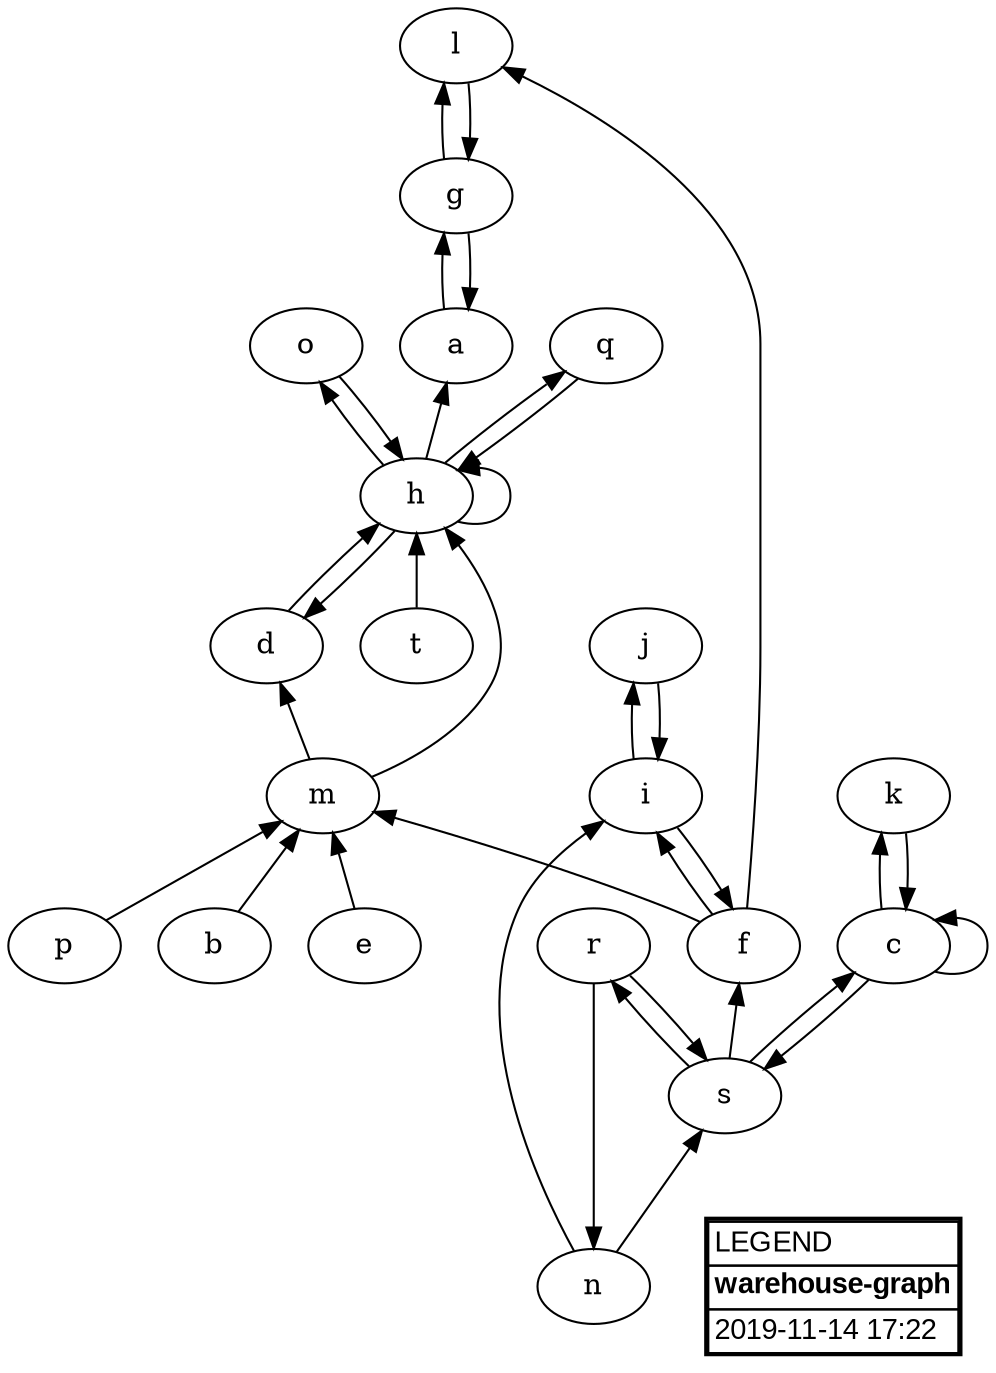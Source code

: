 digraph "warehouse-graph" {
  dpi="300.0";
  rankdir=BT;

  "a" [];
  "a" -> "g" [label=""];

  "b" [];
  "b" -> "m" [label=""];

  "c" [];
  "c" -> "c" [label=""];
  "c" -> "k" [label=""];
  "c" -> "s" [label=""];

  "d" [];
  "d" -> "h" [label=""];

  "e" [];
  "e" -> "m" [label=""];

  "f" [];
  "f" -> "l" [label=""];
  "f" -> "m" [label=""];
  "f" -> "i" [label=""];

  "g" [];
  "g" -> "a" [label=""];
  "g" -> "l" [label=""];

  "h" [];
  "h" -> "h" [label=""];
  "h" -> "q" [label=""];
  "h" -> "o" [label=""];
  "h" -> "a" [label=""];
  "h" -> "d" [label=""];

  "i" [];
  "i" -> "f" [label=""];
  "i" -> "j" [label=""];

  "j" [];
  "j" -> "i" [label=""];

  "k" [];
  "k" -> "c" [label=""];

  "l" [];
  "l" -> "g" [label=""];

  "m" [];
  "m" -> "d" [label=""];
  "m" -> "h" [label=""];

  "n" [];
  "n" -> "s" [label=""];
  "n" -> "i" [label=""];

  "o" [];
  "o" -> "h" [label=""];

  "p" [];
  "p" -> "m" [label=""];

  "q" [];
  "q" -> "h" [label=""];

  "r" [];
  "r" -> "s" [label=""];
  "r" -> "n" [label=""];

  "s" [];
  "s" -> "c" [label=""];
  "s" -> "r" [label=""];
  "s" -> "f" [label=""];

  "t" [];
  "t" -> "h" [label=""];


  "LEGEND" [fillcolor="#ffffff",fontname="Verdana,Arial,Sans-Serif",label=<<table border="2" cellborder="1" cellspacing="0" id="LEGEND"><tr><td align="left">LEGEND</td></tr><tr><td align="left"><b>warehouse-graph</b></td></tr><tr><td align="left">2019-11-14 17:22</td></tr></table>>,shape=plaintext,style=filled];
}
